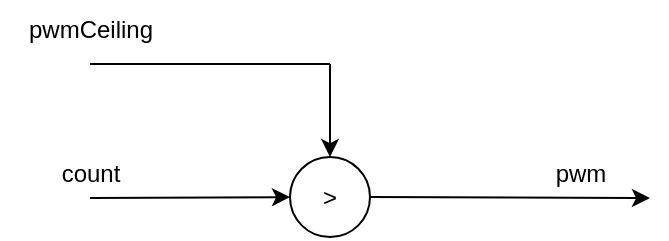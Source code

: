 <mxfile version="26.0.11">
  <diagram name="Page-1" id="Gu_0w_70UD9fGkGpfjfi">
    <mxGraphModel dx="832" dy="479" grid="1" gridSize="10" guides="1" tooltips="1" connect="1" arrows="1" fold="1" page="1" pageScale="1" pageWidth="850" pageHeight="1100" math="0" shadow="0">
      <root>
        <mxCell id="0" />
        <mxCell id="1" parent="0" />
        <mxCell id="tuLNDt9iflJFVXFXkCV7-7" value="count" style="text;html=1;align=center;verticalAlign=middle;resizable=0;points=[];autosize=1;strokeColor=none;fillColor=none;" vertex="1" parent="1">
          <mxGeometry x="175" y="200" width="50" height="30" as="geometry" />
        </mxCell>
        <mxCell id="tuLNDt9iflJFVXFXkCV7-31" value="&amp;gt;" style="ellipse;whiteSpace=wrap;html=1;aspect=fixed;" vertex="1" parent="1">
          <mxGeometry x="300" y="206.55" width="40" height="40" as="geometry" />
        </mxCell>
        <mxCell id="tuLNDt9iflJFVXFXkCV7-35" value="" style="endArrow=classic;html=1;rounded=0;entryX=0.5;entryY=0;entryDx=0;entryDy=0;" edge="1" parent="1" target="tuLNDt9iflJFVXFXkCV7-31">
          <mxGeometry width="50" height="50" relative="1" as="geometry">
            <mxPoint x="320" y="160" as="sourcePoint" />
            <mxPoint x="320" y="160" as="targetPoint" />
          </mxGeometry>
        </mxCell>
        <mxCell id="tuLNDt9iflJFVXFXkCV7-36" value="" style="endArrow=classic;html=1;rounded=0;entryX=0;entryY=0.5;entryDx=0;entryDy=0;" edge="1" parent="1" target="tuLNDt9iflJFVXFXkCV7-31">
          <mxGeometry width="50" height="50" relative="1" as="geometry">
            <mxPoint x="200" y="227" as="sourcePoint" />
            <mxPoint x="250" y="360" as="targetPoint" />
          </mxGeometry>
        </mxCell>
        <mxCell id="tuLNDt9iflJFVXFXkCV7-73" value="" style="endArrow=none;html=1;rounded=0;" edge="1" parent="1">
          <mxGeometry width="50" height="50" relative="1" as="geometry">
            <mxPoint x="320" y="160" as="sourcePoint" />
            <mxPoint x="200" y="160" as="targetPoint" />
          </mxGeometry>
        </mxCell>
        <mxCell id="tuLNDt9iflJFVXFXkCV7-74" value="pwmCeiling" style="text;html=1;align=center;verticalAlign=middle;resizable=0;points=[];autosize=1;strokeColor=none;fillColor=none;" vertex="1" parent="1">
          <mxGeometry x="155" y="128" width="90" height="30" as="geometry" />
        </mxCell>
        <mxCell id="tuLNDt9iflJFVXFXkCV7-75" value="" style="endArrow=classic;html=1;rounded=0;exitX=1;exitY=0.5;exitDx=0;exitDy=0;" edge="1" parent="1" source="tuLNDt9iflJFVXFXkCV7-31">
          <mxGeometry width="50" height="50" relative="1" as="geometry">
            <mxPoint x="400" y="190" as="sourcePoint" />
            <mxPoint x="480" y="227" as="targetPoint" />
          </mxGeometry>
        </mxCell>
        <mxCell id="tuLNDt9iflJFVXFXkCV7-76" value="pwm" style="text;html=1;align=center;verticalAlign=middle;resizable=0;points=[];autosize=1;strokeColor=none;fillColor=none;" vertex="1" parent="1">
          <mxGeometry x="420" y="200" width="50" height="30" as="geometry" />
        </mxCell>
      </root>
    </mxGraphModel>
  </diagram>
</mxfile>
